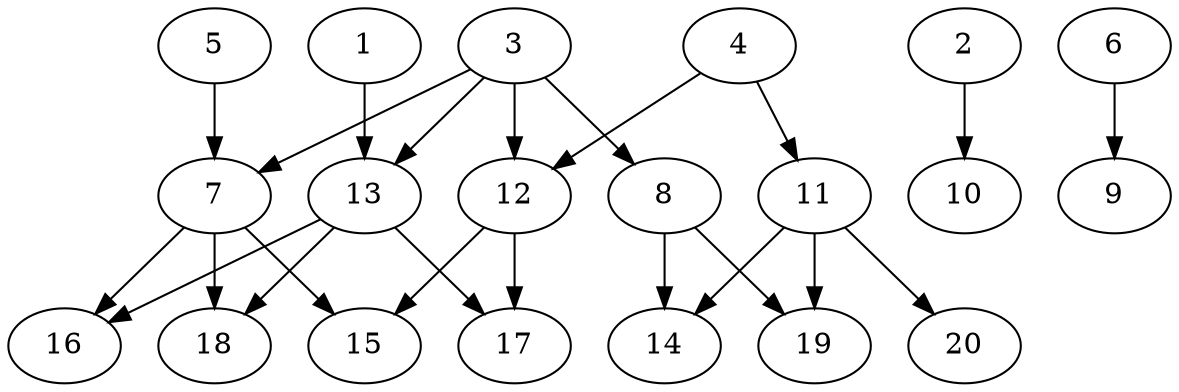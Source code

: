 // DAG automatically generated by daggen at Sat Jul 27 15:38:39 2019
// ./daggen --dot -n 20 --ccr 0.4 --fat 0.7 --regular 0.5 --density 0.4 --mindata 5242880 --maxdata 52428800 
digraph G {
  1 [size="45552640", alpha="0.03", expect_size="18221056"] 
  1 -> 13 [size ="18221056"]
  2 [size="57423360", alpha="0.13", expect_size="22969344"] 
  2 -> 10 [size ="22969344"]
  3 [size="86036480", alpha="0.08", expect_size="34414592"] 
  3 -> 7 [size ="34414592"]
  3 -> 8 [size ="34414592"]
  3 -> 12 [size ="34414592"]
  3 -> 13 [size ="34414592"]
  4 [size="24816640", alpha="0.18", expect_size="9926656"] 
  4 -> 11 [size ="9926656"]
  4 -> 12 [size ="9926656"]
  5 [size="71616000", alpha="0.15", expect_size="28646400"] 
  5 -> 7 [size ="28646400"]
  6 [size="35343360", alpha="0.06", expect_size="14137344"] 
  6 -> 9 [size ="14137344"]
  7 [size="36428800", alpha="0.16", expect_size="14571520"] 
  7 -> 15 [size ="14571520"]
  7 -> 16 [size ="14571520"]
  7 -> 18 [size ="14571520"]
  8 [size="111096320", alpha="0.15", expect_size="44438528"] 
  8 -> 14 [size ="44438528"]
  8 -> 19 [size ="44438528"]
  9 [size="30758400", alpha="0.03", expect_size="12303360"] 
  10 [size="43187200", alpha="0.10", expect_size="17274880"] 
  11 [size="41955840", alpha="0.04", expect_size="16782336"] 
  11 -> 14 [size ="16782336"]
  11 -> 19 [size ="16782336"]
  11 -> 20 [size ="16782336"]
  12 [size="58536960", alpha="0.10", expect_size="23414784"] 
  12 -> 15 [size ="23414784"]
  12 -> 17 [size ="23414784"]
  13 [size="16217600", alpha="0.02", expect_size="6487040"] 
  13 -> 16 [size ="6487040"]
  13 -> 17 [size ="6487040"]
  13 -> 18 [size ="6487040"]
  14 [size="61606400", alpha="0.17", expect_size="24642560"] 
  15 [size="47987200", alpha="0.18", expect_size="19194880"] 
  16 [size="20490240", alpha="0.03", expect_size="8196096"] 
  17 [size="58027520", alpha="0.06", expect_size="23211008"] 
  18 [size="33935360", alpha="0.11", expect_size="13574144"] 
  19 [size="123043840", alpha="0.05", expect_size="49217536"] 
  20 [size="20526080", alpha="0.07", expect_size="8210432"] 
}
